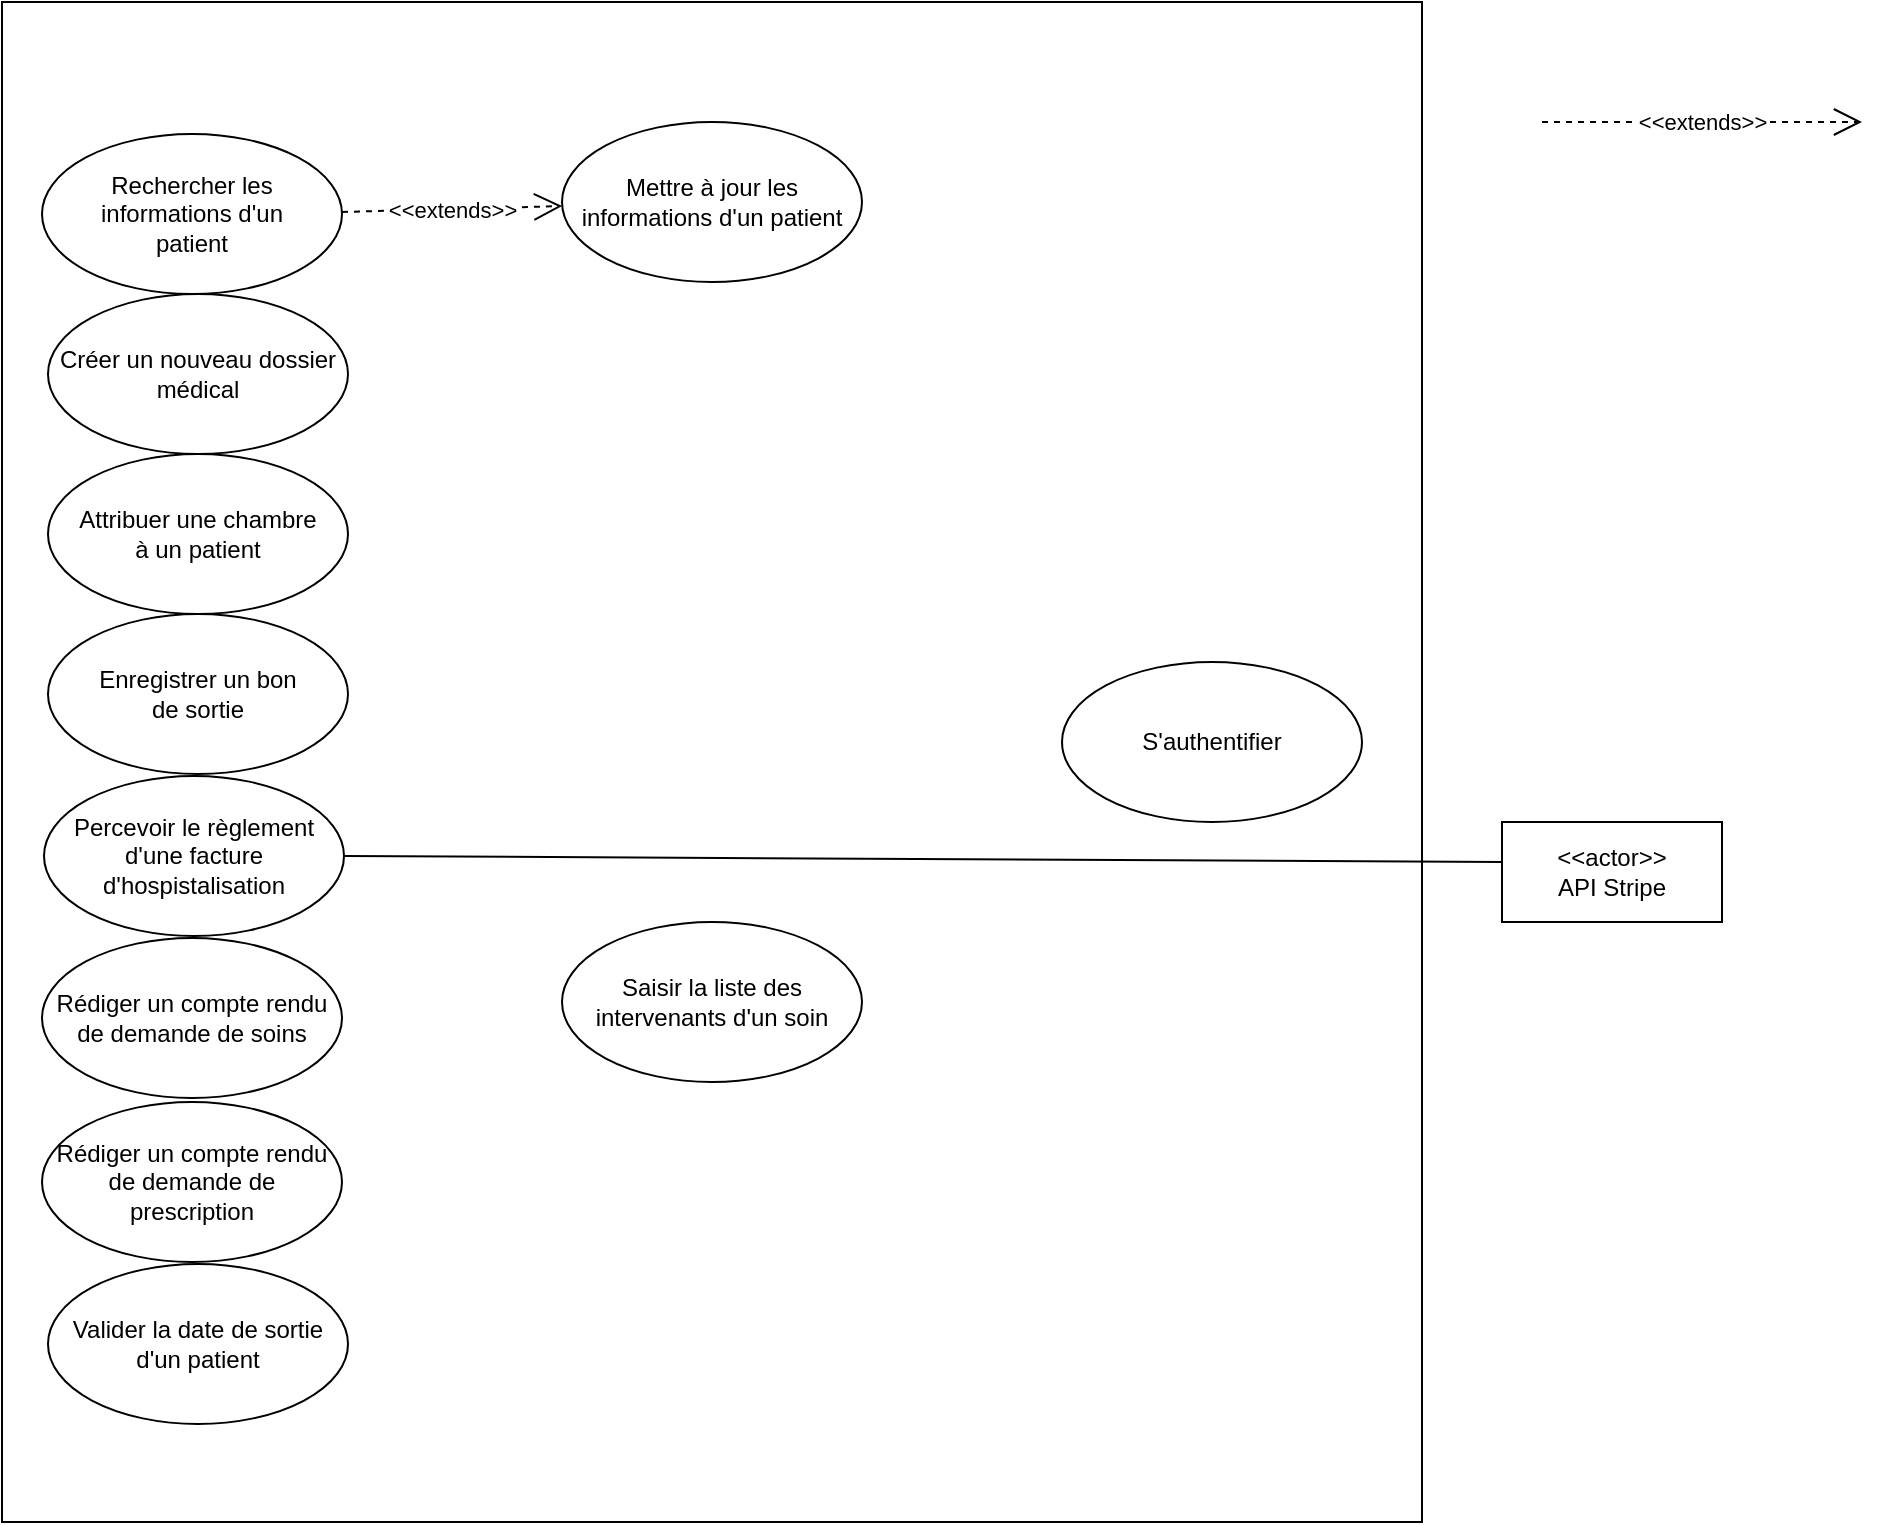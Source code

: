 <mxfile version="21.3.7" type="github">
  <diagram name="Page-1" id="vLnumNjU1Ve4iZGHAOc5">
    <mxGraphModel dx="1054" dy="1949" grid="1" gridSize="10" guides="1" tooltips="1" connect="1" arrows="1" fold="1" page="1" pageScale="1" pageWidth="827" pageHeight="1169" math="0" shadow="0">
      <root>
        <mxCell id="0" />
        <mxCell id="1" parent="0" />
        <mxCell id="pTkRZTTF7Y6ZZpJIStuh-13" value="" style="rounded=0;whiteSpace=wrap;html=1;" vertex="1" parent="1">
          <mxGeometry x="90" y="-250" width="710" height="760" as="geometry" />
        </mxCell>
        <mxCell id="pTkRZTTF7Y6ZZpJIStuh-1" value="Rédiger un compte rendu de demande de prescription" style="ellipse;whiteSpace=wrap;html=1;" vertex="1" parent="1">
          <mxGeometry x="110" y="300" width="150" height="80" as="geometry" />
        </mxCell>
        <mxCell id="pTkRZTTF7Y6ZZpJIStuh-2" value="Rédiger un compte rendu de demande de soins" style="ellipse;whiteSpace=wrap;html=1;" vertex="1" parent="1">
          <mxGeometry x="110" y="218" width="150" height="80" as="geometry" />
        </mxCell>
        <mxCell id="pTkRZTTF7Y6ZZpJIStuh-3" value="Valider la date de sortie d&#39;un patient" style="ellipse;whiteSpace=wrap;html=1;" vertex="1" parent="1">
          <mxGeometry x="113" y="381" width="150" height="80" as="geometry" />
        </mxCell>
        <mxCell id="pTkRZTTF7Y6ZZpJIStuh-4" value="Percevoir le règlement d&#39;une facture d&#39;hospistalisation" style="ellipse;whiteSpace=wrap;html=1;" vertex="1" parent="1">
          <mxGeometry x="111" y="137" width="150" height="80" as="geometry" />
        </mxCell>
        <mxCell id="pTkRZTTF7Y6ZZpJIStuh-5" value="&lt;div&gt;Enregistrer un bon &lt;br&gt;&lt;/div&gt;&lt;div&gt;de sortie&lt;/div&gt;" style="ellipse;whiteSpace=wrap;html=1;" vertex="1" parent="1">
          <mxGeometry x="113" y="56" width="150" height="80" as="geometry" />
        </mxCell>
        <mxCell id="pTkRZTTF7Y6ZZpJIStuh-6" value="&lt;div&gt;Attribuer une chambre &lt;br&gt;&lt;/div&gt;&lt;div&gt;à un patient&lt;br&gt;&lt;/div&gt;" style="ellipse;whiteSpace=wrap;html=1;" vertex="1" parent="1">
          <mxGeometry x="113" y="-24" width="150" height="80" as="geometry" />
        </mxCell>
        <mxCell id="pTkRZTTF7Y6ZZpJIStuh-7" value="Créer un nouveau dossier médical" style="ellipse;whiteSpace=wrap;html=1;" vertex="1" parent="1">
          <mxGeometry x="113" y="-104" width="150" height="80" as="geometry" />
        </mxCell>
        <mxCell id="pTkRZTTF7Y6ZZpJIStuh-8" value="&lt;div&gt;Rechercher les informations d&#39;un &lt;br&gt;&lt;/div&gt;&lt;div&gt;patient&lt;br&gt;&lt;/div&gt;" style="ellipse;whiteSpace=wrap;html=1;" vertex="1" parent="1">
          <mxGeometry x="110" y="-184" width="150" height="80" as="geometry" />
        </mxCell>
        <mxCell id="pTkRZTTF7Y6ZZpJIStuh-9" value="Mettre à jour les informations d&#39;un patient" style="ellipse;whiteSpace=wrap;html=1;" vertex="1" parent="1">
          <mxGeometry x="370" y="-190" width="150" height="80" as="geometry" />
        </mxCell>
        <mxCell id="pTkRZTTF7Y6ZZpJIStuh-10" value="Saisir la liste des intervenants d&#39;un soin" style="ellipse;whiteSpace=wrap;html=1;" vertex="1" parent="1">
          <mxGeometry x="370" y="210" width="150" height="80" as="geometry" />
        </mxCell>
        <mxCell id="pTkRZTTF7Y6ZZpJIStuh-11" value="&lt;div&gt;S&#39;authentifier&lt;/div&gt;" style="ellipse;whiteSpace=wrap;html=1;" vertex="1" parent="1">
          <mxGeometry x="620" y="80" width="150" height="80" as="geometry" />
        </mxCell>
        <mxCell id="pTkRZTTF7Y6ZZpJIStuh-14" value="&lt;div&gt;&amp;lt;&amp;lt;actor&amp;gt;&amp;gt;&lt;/div&gt;&lt;div&gt;API Stripe&lt;br&gt;&lt;/div&gt;" style="html=1;whiteSpace=wrap;" vertex="1" parent="1">
          <mxGeometry x="840" y="160" width="110" height="50" as="geometry" />
        </mxCell>
        <mxCell id="pTkRZTTF7Y6ZZpJIStuh-15" value="" style="endArrow=none;html=1;rounded=0;exitX=1;exitY=0.5;exitDx=0;exitDy=0;" edge="1" parent="1" source="pTkRZTTF7Y6ZZpJIStuh-4">
          <mxGeometry width="50" height="50" relative="1" as="geometry">
            <mxPoint x="790" y="230" as="sourcePoint" />
            <mxPoint x="840" y="180" as="targetPoint" />
          </mxGeometry>
        </mxCell>
        <mxCell id="pTkRZTTF7Y6ZZpJIStuh-16" value="&amp;lt;&amp;lt;extends&amp;gt;&amp;gt;" style="endArrow=open;endSize=12;dashed=1;html=1;rounded=0;" edge="1" parent="1" target="pTkRZTTF7Y6ZZpJIStuh-9">
          <mxGeometry width="160" relative="1" as="geometry">
            <mxPoint x="260" y="-145" as="sourcePoint" />
            <mxPoint x="420" y="-145" as="targetPoint" />
          </mxGeometry>
        </mxCell>
        <mxCell id="pTkRZTTF7Y6ZZpJIStuh-17" value="&amp;lt;&amp;lt;extends&amp;gt;&amp;gt;" style="endArrow=open;endSize=12;dashed=1;html=1;rounded=0;" edge="1" parent="1">
          <mxGeometry width="160" relative="1" as="geometry">
            <mxPoint x="860" y="-190" as="sourcePoint" />
            <mxPoint x="1020" y="-190" as="targetPoint" />
          </mxGeometry>
        </mxCell>
      </root>
    </mxGraphModel>
  </diagram>
</mxfile>
